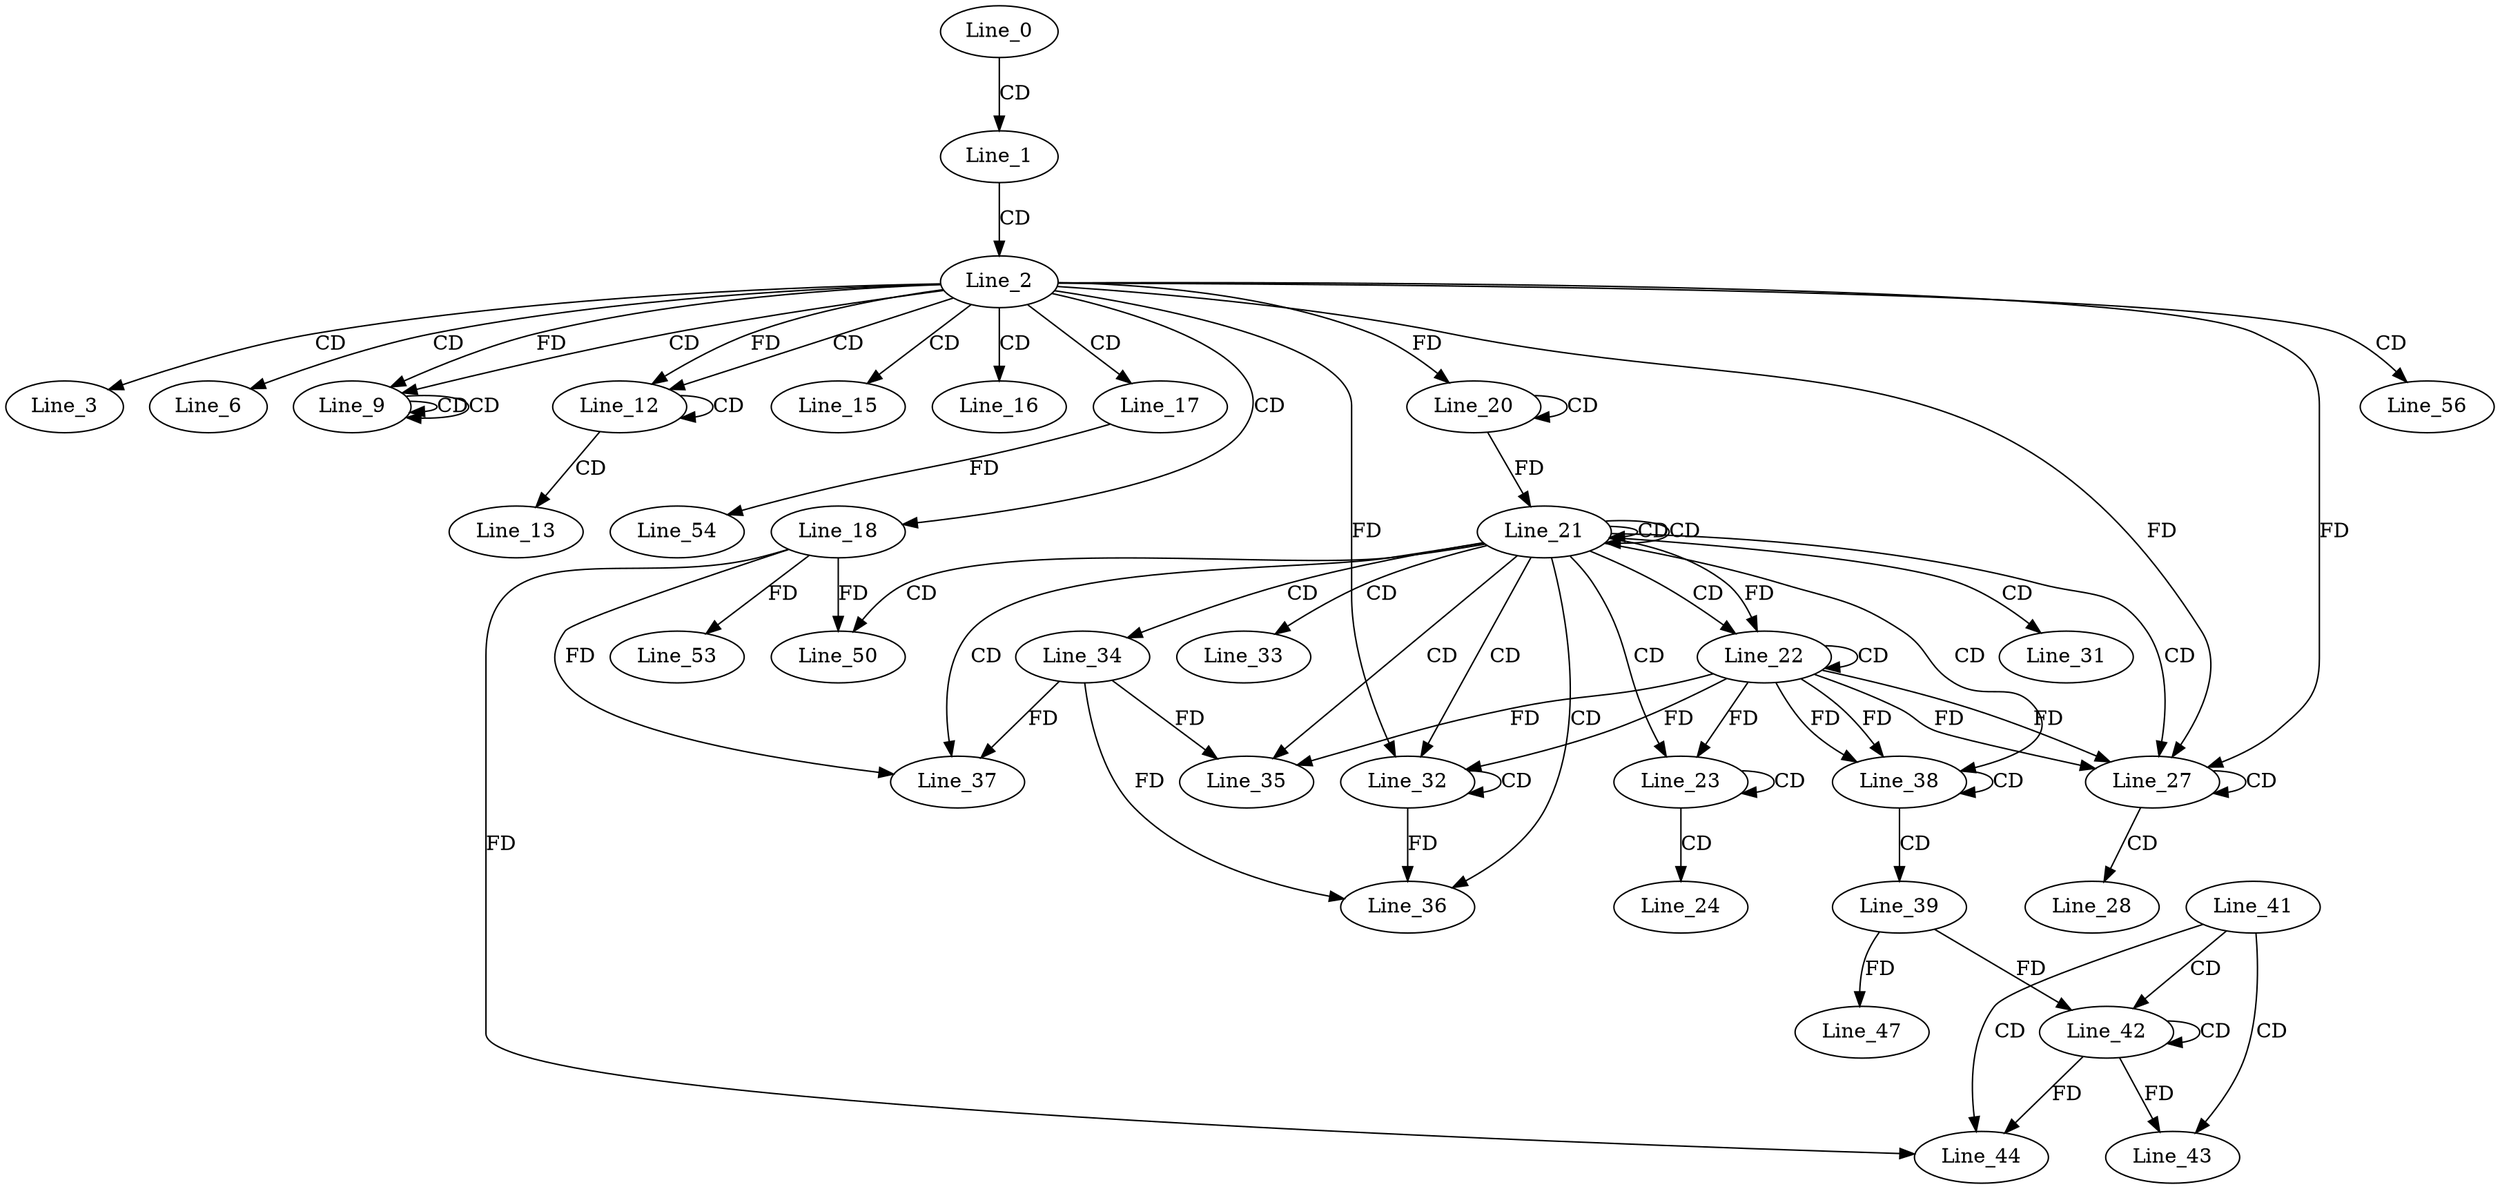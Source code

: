 digraph G {
  Line_0;
  Line_1;
  Line_2;
  Line_3;
  Line_6;
  Line_9;
  Line_9;
  Line_9;
  Line_9;
  Line_9;
  Line_12;
  Line_12;
  Line_13;
  Line_15;
  Line_16;
  Line_17;
  Line_18;
  Line_20;
  Line_20;
  Line_21;
  Line_21;
  Line_21;
  Line_21;
  Line_22;
  Line_22;
  Line_23;
  Line_23;
  Line_23;
  Line_23;
  Line_24;
  Line_27;
  Line_27;
  Line_28;
  Line_31;
  Line_32;
  Line_32;
  Line_33;
  Line_34;
  Line_35;
  Line_35;
  Line_36;
  Line_37;
  Line_38;
  Line_38;
  Line_39;
  Line_41;
  Line_42;
  Line_42;
  Line_43;
  Line_44;
  Line_47;
  Line_50;
  Line_53;
  Line_54;
  Line_56;
  Line_0 -> Line_1 [ label="CD" ];
  Line_1 -> Line_2 [ label="CD" ];
  Line_2 -> Line_3 [ label="CD" ];
  Line_2 -> Line_6 [ label="CD" ];
  Line_2 -> Line_9 [ label="CD" ];
  Line_9 -> Line_9 [ label="CD" ];
  Line_2 -> Line_9 [ label="FD" ];
  Line_9 -> Line_9 [ label="CD" ];
  Line_2 -> Line_12 [ label="CD" ];
  Line_12 -> Line_12 [ label="CD" ];
  Line_2 -> Line_12 [ label="FD" ];
  Line_12 -> Line_13 [ label="CD" ];
  Line_2 -> Line_15 [ label="CD" ];
  Line_2 -> Line_16 [ label="CD" ];
  Line_2 -> Line_17 [ label="CD" ];
  Line_2 -> Line_18 [ label="CD" ];
  Line_20 -> Line_20 [ label="CD" ];
  Line_2 -> Line_20 [ label="FD" ];
  Line_21 -> Line_21 [ label="CD" ];
  Line_21 -> Line_21 [ label="CD" ];
  Line_20 -> Line_21 [ label="FD" ];
  Line_21 -> Line_22 [ label="CD" ];
  Line_22 -> Line_22 [ label="CD" ];
  Line_21 -> Line_22 [ label="FD" ];
  Line_21 -> Line_23 [ label="CD" ];
  Line_23 -> Line_23 [ label="CD" ];
  Line_22 -> Line_23 [ label="FD" ];
  Line_23 -> Line_24 [ label="CD" ];
  Line_21 -> Line_27 [ label="CD" ];
  Line_22 -> Line_27 [ label="FD" ];
  Line_2 -> Line_27 [ label="FD" ];
  Line_27 -> Line_27 [ label="CD" ];
  Line_22 -> Line_27 [ label="FD" ];
  Line_2 -> Line_27 [ label="FD" ];
  Line_27 -> Line_28 [ label="CD" ];
  Line_21 -> Line_31 [ label="CD" ];
  Line_21 -> Line_32 [ label="CD" ];
  Line_32 -> Line_32 [ label="CD" ];
  Line_22 -> Line_32 [ label="FD" ];
  Line_2 -> Line_32 [ label="FD" ];
  Line_21 -> Line_33 [ label="CD" ];
  Line_21 -> Line_34 [ label="CD" ];
  Line_21 -> Line_35 [ label="CD" ];
  Line_34 -> Line_35 [ label="FD" ];
  Line_22 -> Line_35 [ label="FD" ];
  Line_21 -> Line_36 [ label="CD" ];
  Line_34 -> Line_36 [ label="FD" ];
  Line_32 -> Line_36 [ label="FD" ];
  Line_21 -> Line_37 [ label="CD" ];
  Line_18 -> Line_37 [ label="FD" ];
  Line_34 -> Line_37 [ label="FD" ];
  Line_21 -> Line_38 [ label="CD" ];
  Line_22 -> Line_38 [ label="FD" ];
  Line_38 -> Line_38 [ label="CD" ];
  Line_22 -> Line_38 [ label="FD" ];
  Line_38 -> Line_39 [ label="CD" ];
  Line_41 -> Line_42 [ label="CD" ];
  Line_42 -> Line_42 [ label="CD" ];
  Line_39 -> Line_42 [ label="FD" ];
  Line_41 -> Line_43 [ label="CD" ];
  Line_42 -> Line_43 [ label="FD" ];
  Line_41 -> Line_44 [ label="CD" ];
  Line_18 -> Line_44 [ label="FD" ];
  Line_42 -> Line_44 [ label="FD" ];
  Line_39 -> Line_47 [ label="FD" ];
  Line_21 -> Line_50 [ label="CD" ];
  Line_18 -> Line_50 [ label="FD" ];
  Line_18 -> Line_53 [ label="FD" ];
  Line_17 -> Line_54 [ label="FD" ];
  Line_2 -> Line_56 [ label="CD" ];
}
